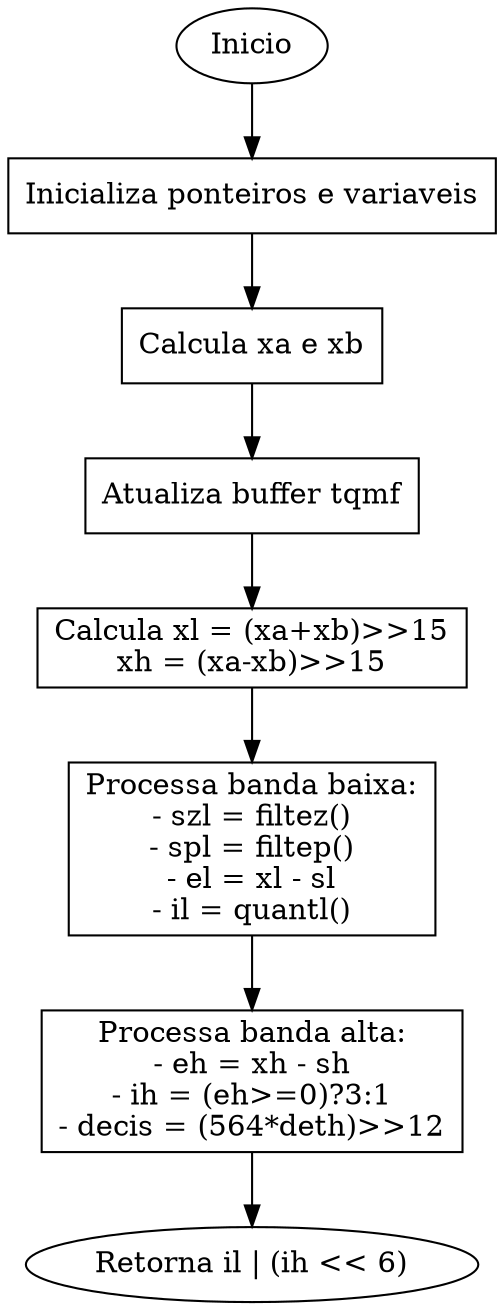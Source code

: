 digraph encode_CDFG {
    rankdir=TB;
    node [shape=box];

    // Nos principais
    start [label="Inicio", shape=ellipse];
    init [label="Inicializa ponteiros e variaveis"];
    calc_xa_xb [label="Calcula xa e xb"];
    update_tqmf [label="Atualiza buffer tqmf"];
    compute_xl_xh [label="Calcula xl = (xa+xb)>>15\nxh = (xa-xb)>>15"];
    low_band [label="Processa banda baixa:\n- szl = filtez()\n- spl = filtep()\n- el = xl - sl\n- il = quantl()"];
    high_band [label="Processa banda alta:\n- eh = xh - sh\n- ih = (eh>=0)?3:1\n- decis = (564*deth)>>12"];
    return [label="Retorna il | (ih << 6)", shape=ellipse];

    // Arestas
    start -> init;
    init -> calc_xa_xb;
    calc_xa_xb -> update_tqmf;
    update_tqmf -> compute_xl_xh;
    compute_xl_xh -> low_band;
    low_band -> high_band;
    high_band -> return;
}